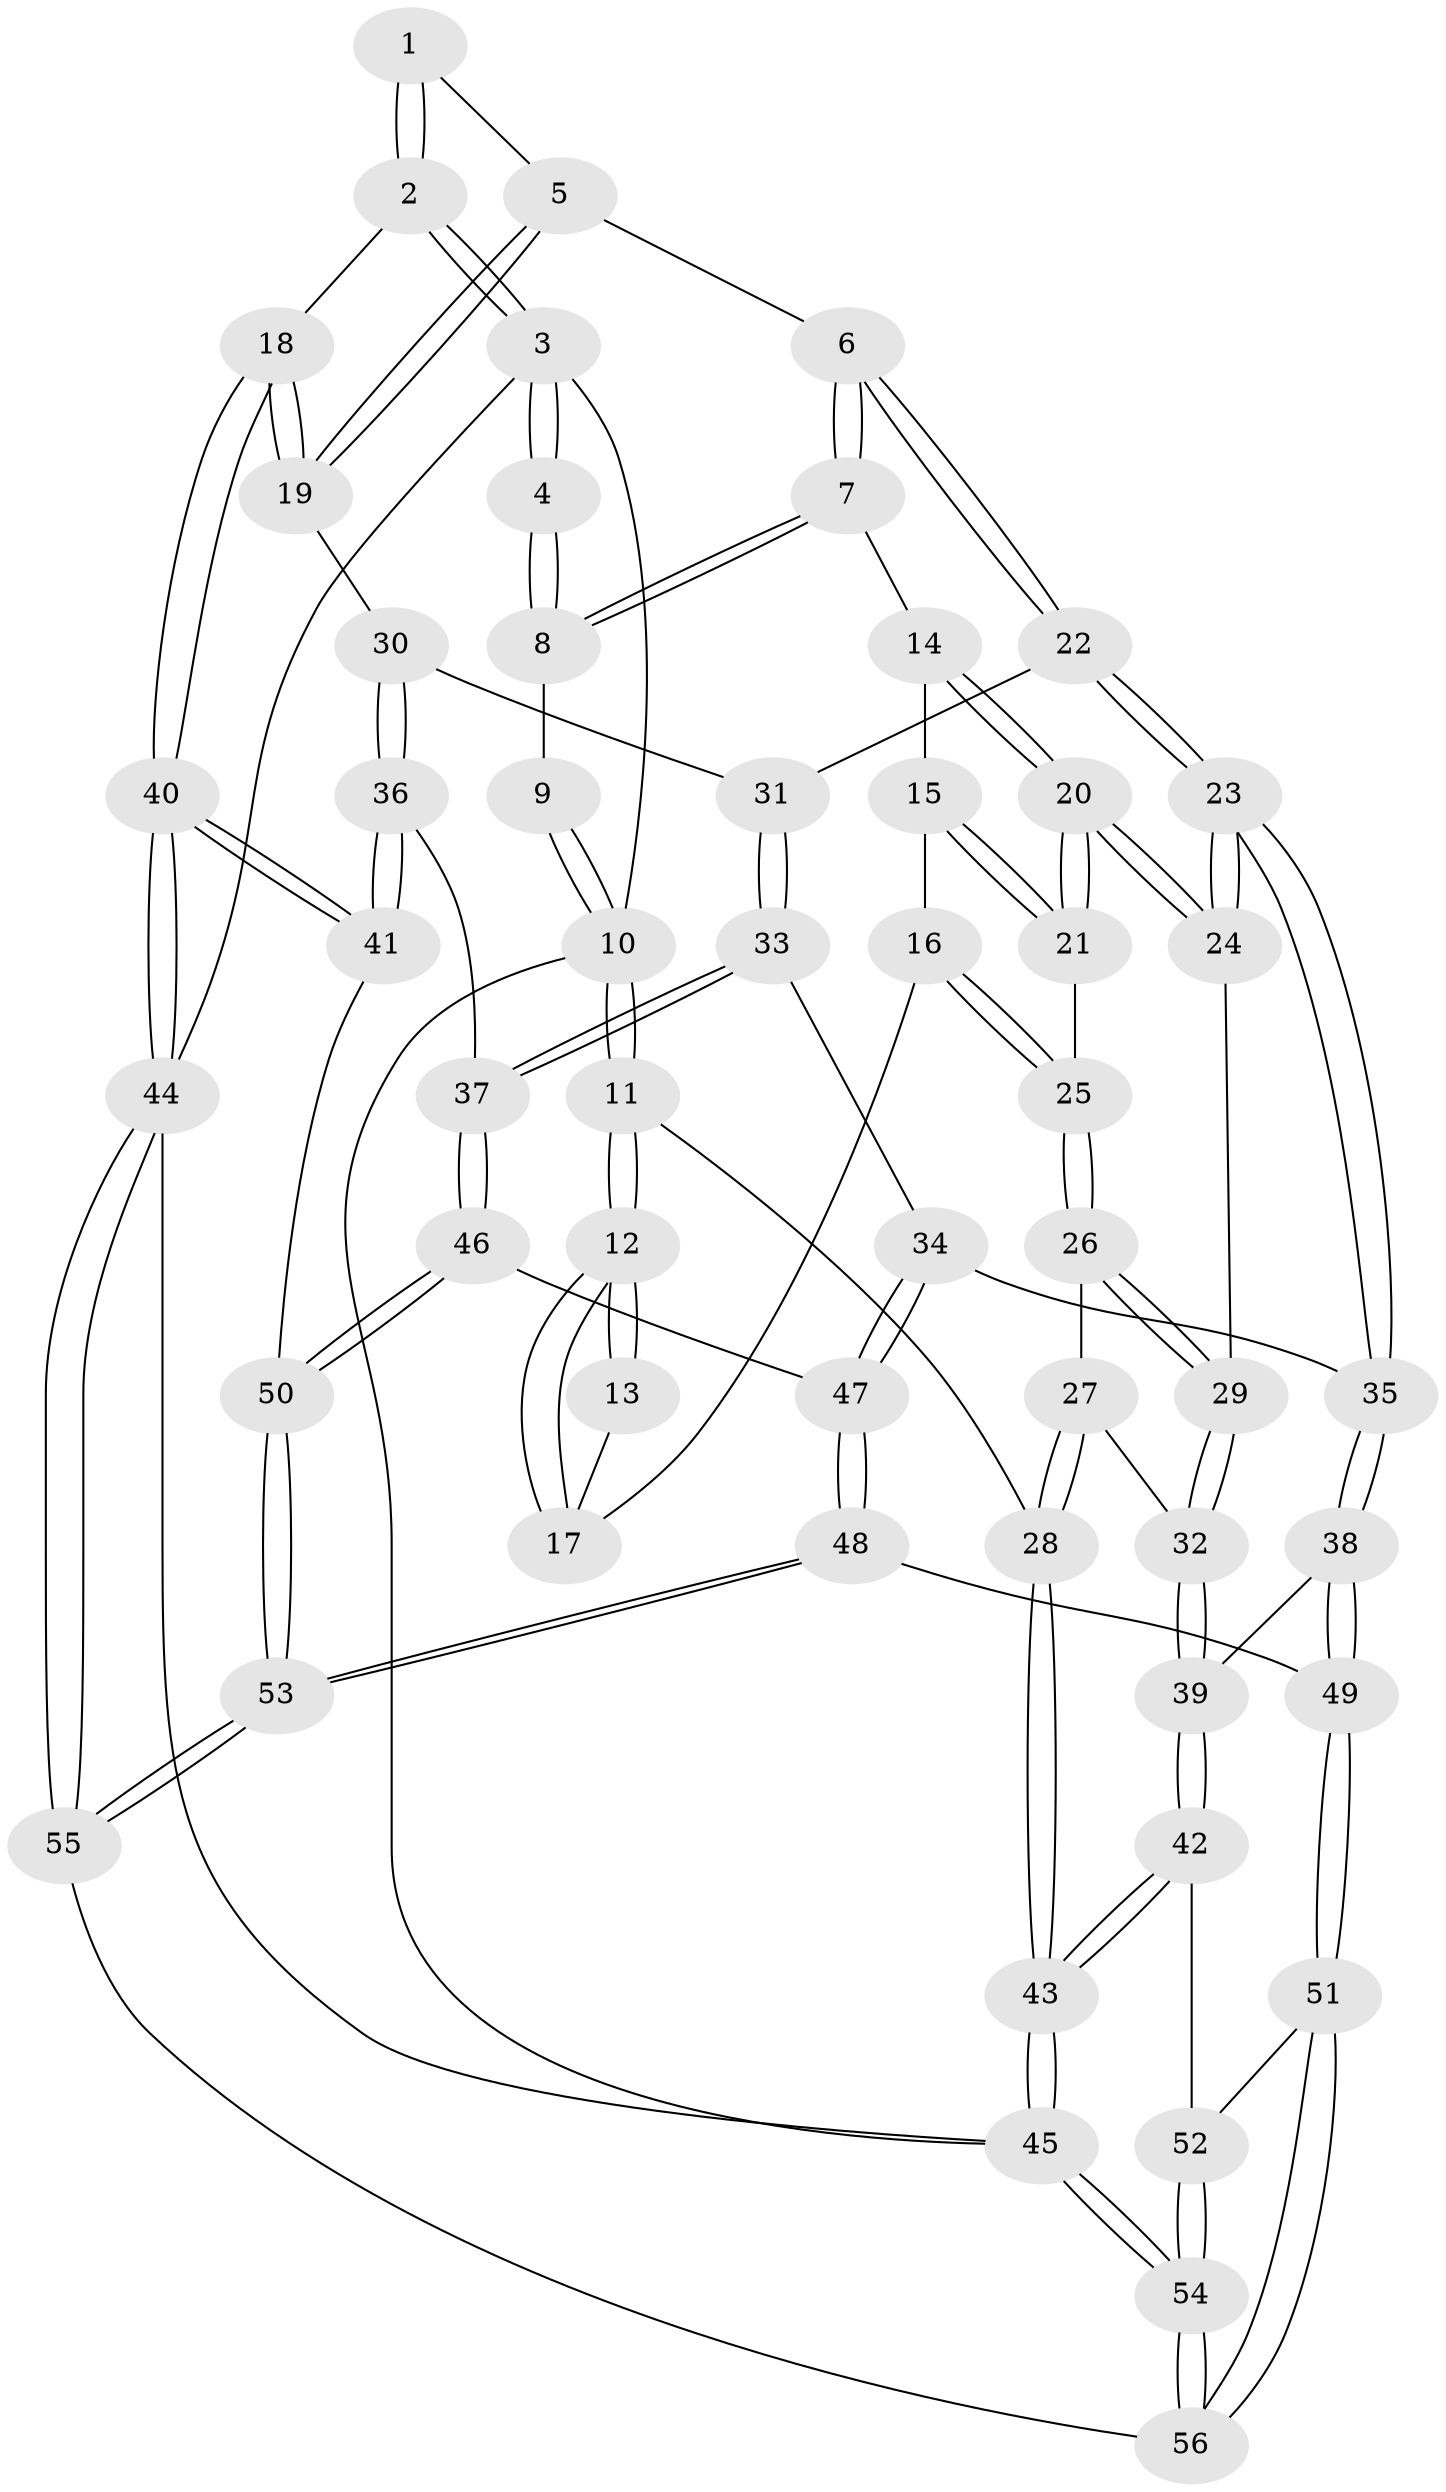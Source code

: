 // coarse degree distribution, {3: 0.12121212121212122, 4: 0.42424242424242425, 5: 0.36363636363636365, 6: 0.06060606060606061, 2: 0.030303030303030304}
// Generated by graph-tools (version 1.1) at 2025/52/02/27/25 19:52:37]
// undirected, 56 vertices, 137 edges
graph export_dot {
graph [start="1"]
  node [color=gray90,style=filled];
  1 [pos="+0.8120011511911946+0.06389525476559398"];
  2 [pos="+1+0.0481146617046042"];
  3 [pos="+1+0"];
  4 [pos="+0.7397542671993075+0"];
  5 [pos="+0.7983811095343971+0.11995425582909477"];
  6 [pos="+0.6139053933169634+0.23532653552578658"];
  7 [pos="+0.4059539088229022+0"];
  8 [pos="+0.39309301195244944+0"];
  9 [pos="+0.2893350369307405+0"];
  10 [pos="+0+0"];
  11 [pos="+0+0.22943234370486634"];
  12 [pos="+0+0.1945560793426445"];
  13 [pos="+0.08262768394361703+0.09815630281899283"];
  14 [pos="+0.36307126308287185+0.04129919803456339"];
  15 [pos="+0.2697731166319803+0.12586541352178016"];
  16 [pos="+0.15111319567522916+0.2217682637915037"];
  17 [pos="+0.12749175814764058+0.20114617475587468"];
  18 [pos="+1+0.32811029199016534"];
  19 [pos="+1+0.3331314387514336"];
  20 [pos="+0.3117956785761254+0.36392264075301894"];
  21 [pos="+0.21720864012035884+0.30221710750612085"];
  22 [pos="+0.626537825393562+0.33445305804464404"];
  23 [pos="+0.4912629553697935+0.45377395899635825"];
  24 [pos="+0.3236806605751501+0.4051984881647176"];
  25 [pos="+0.14550984489752278+0.2671738304308214"];
  26 [pos="+0.1198147475262506+0.28997175985932105"];
  27 [pos="+0+0.36930895293155636"];
  28 [pos="+0+0.36145589241419673"];
  29 [pos="+0.22329788085900198+0.4764098995993544"];
  30 [pos="+0.9429071562580205+0.3945189721633439"];
  31 [pos="+0.7484236020448719+0.3940175509734528"];
  32 [pos="+0.19999627846910795+0.49996503229270883"];
  33 [pos="+0.7340871705669308+0.5920841508946189"];
  34 [pos="+0.6094726668175878+0.6077745302250198"];
  35 [pos="+0.49337584854546346+0.5144689737202902"];
  36 [pos="+0.8871066699609281+0.6069422151528008"];
  37 [pos="+0.7463039702478368+0.6124081772875949"];
  38 [pos="+0.4025131388592217+0.7174332131775373"];
  39 [pos="+0.17214969126129204+0.7092007935512016"];
  40 [pos="+1+1"];
  41 [pos="+0.9765097360010488+0.8630653999601223"];
  42 [pos="+0.1127976280279647+0.7554314018744155"];
  43 [pos="+0+0.9121540920114198"];
  44 [pos="+1+1"];
  45 [pos="+0+1"];
  46 [pos="+0.7396163236674914+0.7813253107384821"];
  47 [pos="+0.639026673102326+0.7993798648756566"];
  48 [pos="+0.5687959232235197+0.8410296043470555"];
  49 [pos="+0.4740407817393732+0.8044423542468894"];
  50 [pos="+0.9387992341605814+0.8543776491678995"];
  51 [pos="+0.35686065568993325+0.9526873744554283"];
  52 [pos="+0.3046609957183038+0.9322695967425165"];
  53 [pos="+0.5947278187995584+1"];
  54 [pos="+0+1"];
  55 [pos="+0.5866921636585632+1"];
  56 [pos="+0.3928154374912286+1"];
  1 -- 2;
  1 -- 2;
  1 -- 5;
  2 -- 3;
  2 -- 3;
  2 -- 18;
  3 -- 4;
  3 -- 4;
  3 -- 10;
  3 -- 44;
  4 -- 8;
  4 -- 8;
  5 -- 6;
  5 -- 19;
  5 -- 19;
  6 -- 7;
  6 -- 7;
  6 -- 22;
  6 -- 22;
  7 -- 8;
  7 -- 8;
  7 -- 14;
  8 -- 9;
  9 -- 10;
  9 -- 10;
  10 -- 11;
  10 -- 11;
  10 -- 45;
  11 -- 12;
  11 -- 12;
  11 -- 28;
  12 -- 13;
  12 -- 13;
  12 -- 17;
  12 -- 17;
  13 -- 17;
  14 -- 15;
  14 -- 20;
  14 -- 20;
  15 -- 16;
  15 -- 21;
  15 -- 21;
  16 -- 17;
  16 -- 25;
  16 -- 25;
  18 -- 19;
  18 -- 19;
  18 -- 40;
  18 -- 40;
  19 -- 30;
  20 -- 21;
  20 -- 21;
  20 -- 24;
  20 -- 24;
  21 -- 25;
  22 -- 23;
  22 -- 23;
  22 -- 31;
  23 -- 24;
  23 -- 24;
  23 -- 35;
  23 -- 35;
  24 -- 29;
  25 -- 26;
  25 -- 26;
  26 -- 27;
  26 -- 29;
  26 -- 29;
  27 -- 28;
  27 -- 28;
  27 -- 32;
  28 -- 43;
  28 -- 43;
  29 -- 32;
  29 -- 32;
  30 -- 31;
  30 -- 36;
  30 -- 36;
  31 -- 33;
  31 -- 33;
  32 -- 39;
  32 -- 39;
  33 -- 34;
  33 -- 37;
  33 -- 37;
  34 -- 35;
  34 -- 47;
  34 -- 47;
  35 -- 38;
  35 -- 38;
  36 -- 37;
  36 -- 41;
  36 -- 41;
  37 -- 46;
  37 -- 46;
  38 -- 39;
  38 -- 49;
  38 -- 49;
  39 -- 42;
  39 -- 42;
  40 -- 41;
  40 -- 41;
  40 -- 44;
  40 -- 44;
  41 -- 50;
  42 -- 43;
  42 -- 43;
  42 -- 52;
  43 -- 45;
  43 -- 45;
  44 -- 55;
  44 -- 55;
  44 -- 45;
  45 -- 54;
  45 -- 54;
  46 -- 47;
  46 -- 50;
  46 -- 50;
  47 -- 48;
  47 -- 48;
  48 -- 49;
  48 -- 53;
  48 -- 53;
  49 -- 51;
  49 -- 51;
  50 -- 53;
  50 -- 53;
  51 -- 52;
  51 -- 56;
  51 -- 56;
  52 -- 54;
  52 -- 54;
  53 -- 55;
  53 -- 55;
  54 -- 56;
  54 -- 56;
  55 -- 56;
}
